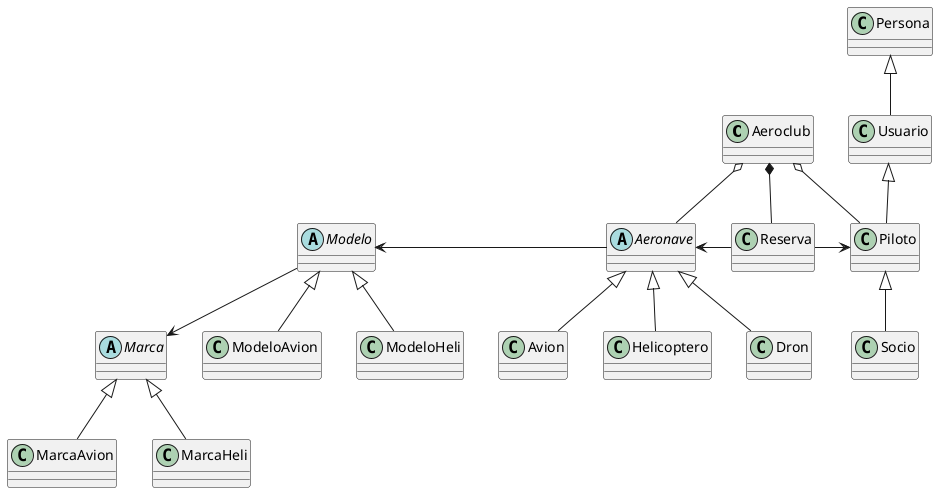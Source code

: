@startuml

class Aeroclub
abstract class Aeronave
abstract class Marca
abstract class Modelo


Aeronave <|-- Avion
Aeronave <|-- Helicoptero
Aeronave <|-- Dron

Marca <|-- MarcaAvion
Marca <|-- MarcaHeli

Modelo <|-- ModeloAvion
Modelo <|-- ModeloHeli

Modelo --> Marca
Modelo <- Aeronave

Persona <|-- Usuario
Usuario <|-- Piloto
Piloto <|-- Socio


Aeroclub o-- Aeronave
Aeroclub o-- Piloto
Aeroclub *-- Reserva

Reserva -> Piloto
Aeronave <- Reserva







@enduml